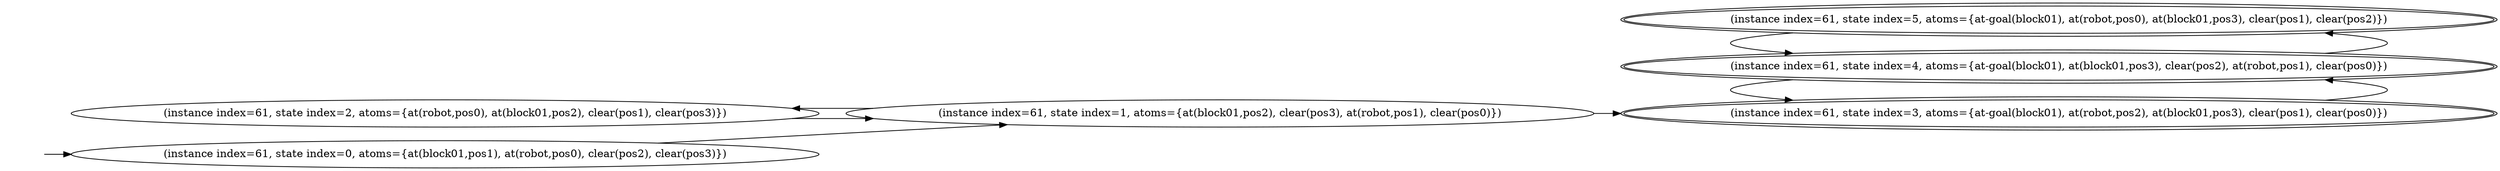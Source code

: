 digraph {
rankdir="LR"
s2[label="(instance index=61, state index=2, atoms={at(robot,pos0), at(block01,pos2), clear(pos1), clear(pos3)})"]
s0[label="(instance index=61, state index=0, atoms={at(block01,pos1), at(robot,pos0), clear(pos2), clear(pos3)})"]
s1[label="(instance index=61, state index=1, atoms={at(block01,pos2), clear(pos3), at(robot,pos1), clear(pos0)})"]
s3[peripheries=2,label="(instance index=61, state index=3, atoms={at-goal(block01), at(robot,pos2), at(block01,pos3), clear(pos1), clear(pos0)})"]
s4[peripheries=2,label="(instance index=61, state index=4, atoms={at-goal(block01), at(block01,pos3), clear(pos2), at(robot,pos1), clear(pos0)})"]
s5[peripheries=2,label="(instance index=61, state index=5, atoms={at-goal(block01), at(robot,pos0), at(block01,pos3), clear(pos1), clear(pos2)})"]
Dangling [ label = "", style = invis ]
{ rank = same; Dangling }
Dangling -> s0
{ rank = same; s0}
{ rank = same; s1}
{ rank = same; s3,s4,s5}
{
s2->s1
s0->s1
}
{
s1->s3
s1->s2
}
{
s3->s4
s4->s5
s4->s3
s5->s4
}
}

